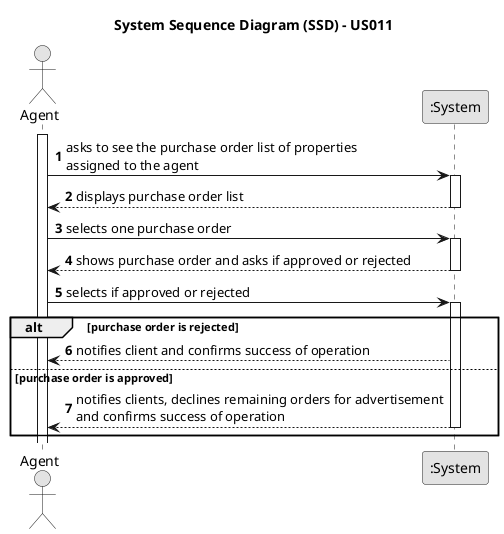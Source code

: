@startuml
skinparam monochrome true
skinparam packageStyle rectangle
skinparam shadowing false

title System Sequence Diagram (SSD) - US011

autonumber


actor "Agent" as User
participant ":System" as System

activate User

    User -> System : asks to see the purchase order list of properties\nassigned to the agent
        activate System

        System --> User : displays purchase order list
        deactivate System

    User -> System : selects one purchase order
        activate System

        System --> User : shows purchase order and asks if approved or rejected
        deactivate System

    User -> System : selects if approved or rejected
        activate System

    alt purchase order is rejected

        System --> User : notifies client and confirms success of operation

    else purchase order is approved

        System --> User : notifies clients, declines remaining orders for advertisement\nand confirms success of operation
        deactivate System

    end

@enduml